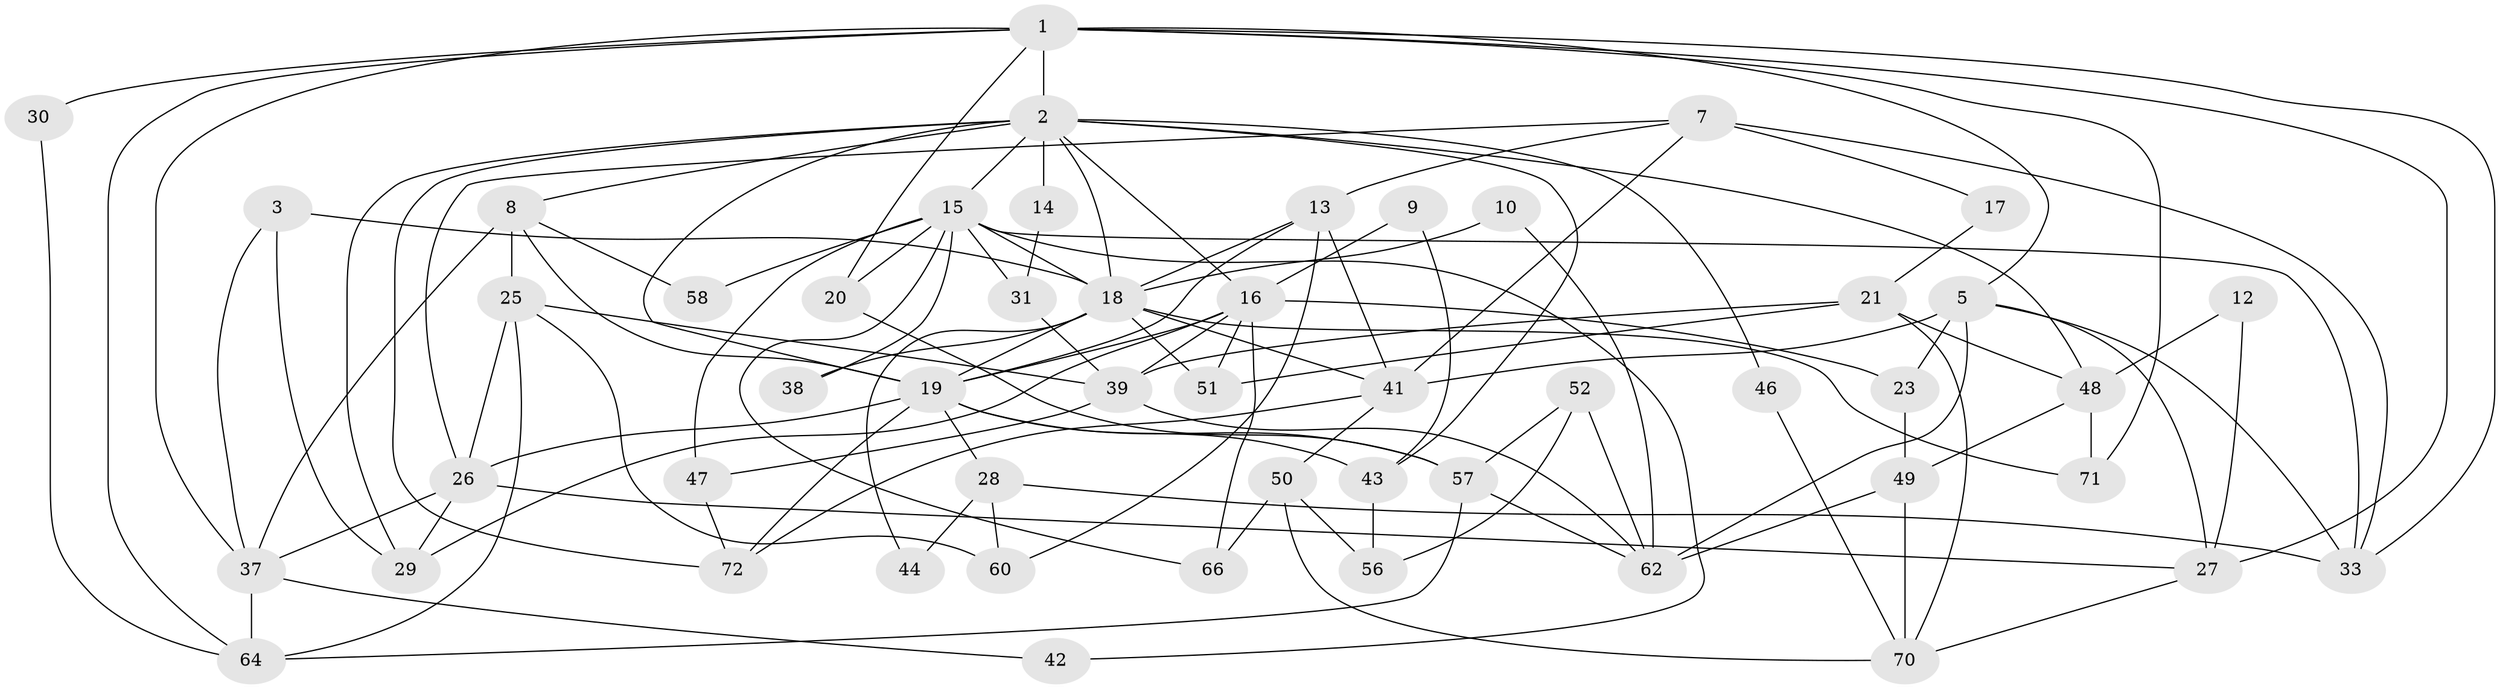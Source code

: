 // original degree distribution, {3: 0.273972602739726, 6: 0.1095890410958904, 4: 0.1917808219178082, 5: 0.2328767123287671, 2: 0.1506849315068493, 7: 0.0410958904109589}
// Generated by graph-tools (version 1.1) at 2025/19/03/04/25 18:19:00]
// undirected, 51 vertices, 115 edges
graph export_dot {
graph [start="1"]
  node [color=gray90,style=filled];
  1 [super="+6+32"];
  2 [super="+11+4+22"];
  3;
  5;
  7;
  8;
  9;
  10;
  12;
  13;
  14;
  15 [super="+24"];
  16 [super="+65"];
  17;
  18 [super="+54+59"];
  19 [super="+36+40"];
  20;
  21;
  23;
  25;
  26 [super="+53+73"];
  27 [super="+34"];
  28;
  29;
  30;
  31;
  33;
  37 [super="+45"];
  38;
  39;
  41 [super="+68"];
  42;
  43;
  44;
  46;
  47;
  48;
  49;
  50;
  51;
  52;
  56;
  57;
  58;
  60;
  62;
  64;
  66;
  70;
  71;
  72;
  1 -- 37;
  1 -- 64;
  1 -- 33;
  1 -- 20;
  1 -- 5;
  1 -- 27;
  1 -- 30;
  1 -- 71;
  1 -- 2;
  2 -- 48;
  2 -- 8;
  2 -- 14 [weight=2];
  2 -- 18;
  2 -- 15;
  2 -- 72;
  2 -- 29;
  2 -- 46;
  2 -- 19;
  2 -- 16;
  2 -- 43;
  3 -- 29;
  3 -- 37;
  3 -- 18;
  5 -- 23;
  5 -- 27;
  5 -- 33;
  5 -- 62;
  5 -- 41;
  7 -- 33;
  7 -- 13;
  7 -- 17;
  7 -- 41;
  7 -- 26;
  8 -- 25;
  8 -- 37 [weight=2];
  8 -- 58;
  8 -- 19;
  9 -- 43;
  9 -- 16;
  10 -- 62;
  10 -- 18;
  12 -- 48;
  12 -- 27;
  13 -- 60;
  13 -- 18;
  13 -- 41;
  13 -- 19;
  14 -- 31;
  15 -- 33;
  15 -- 20;
  15 -- 42;
  15 -- 47;
  15 -- 58;
  15 -- 18;
  15 -- 66;
  15 -- 38;
  15 -- 31;
  16 -- 23 [weight=2];
  16 -- 29;
  16 -- 66;
  16 -- 51;
  16 -- 39;
  16 -- 19;
  17 -- 21;
  18 -- 38;
  18 -- 44;
  18 -- 71;
  18 -- 51;
  18 -- 19;
  18 -- 41 [weight=2];
  19 -- 43 [weight=2];
  19 -- 57;
  19 -- 72;
  19 -- 26;
  19 -- 28;
  20 -- 57;
  21 -- 39;
  21 -- 70;
  21 -- 48;
  21 -- 51;
  23 -- 49;
  25 -- 64;
  25 -- 39;
  25 -- 60;
  25 -- 26;
  26 -- 37;
  26 -- 29;
  26 -- 27;
  27 -- 70;
  28 -- 33;
  28 -- 44;
  28 -- 60;
  30 -- 64;
  31 -- 39;
  37 -- 64;
  37 -- 42;
  39 -- 47;
  39 -- 62;
  41 -- 50;
  41 -- 72;
  43 -- 56;
  46 -- 70;
  47 -- 72;
  48 -- 49;
  48 -- 71;
  49 -- 62;
  49 -- 70;
  50 -- 70;
  50 -- 66;
  50 -- 56;
  52 -- 56;
  52 -- 62;
  52 -- 57;
  57 -- 62;
  57 -- 64;
}
